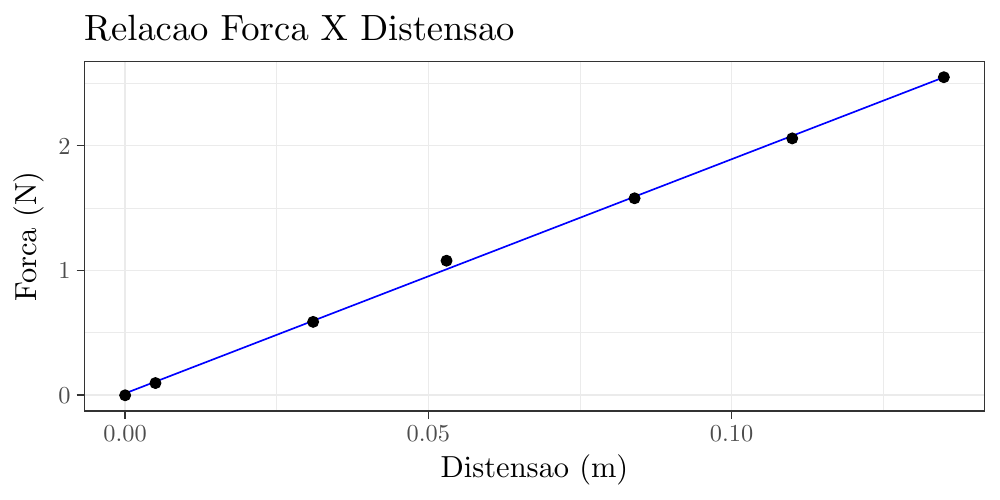 % Created by tikzDevice version 0.10.1 on 2017-01-22 17:53:13
% !TEX encoding = UTF-8 Unicode
\documentclass[10pt]{article}

\nonstopmode

\usepackage{tikz}

\usepackage[active,tightpage,psfixbb]{preview}

\PreviewEnvironment{pgfpicture}

\setlength\PreviewBorder{0pt}
\begin{document}

\begin{tikzpicture}[x=1pt,y=1pt]
\definecolor{fillColor}{RGB}{255,255,255}
\path[use as bounding box,fill=fillColor,fill opacity=0.00] (0,0) rectangle (361.35,180.67);
\begin{scope}
\path[clip] (  0.00,  0.00) rectangle (361.35,180.67);
\definecolor{drawColor}{RGB}{255,255,255}
\definecolor{fillColor}{RGB}{255,255,255}

\path[draw=drawColor,line width= 0.6pt,line join=round,line cap=round,fill=fillColor] (  0.00,  0.00) rectangle (361.35,180.68);
\end{scope}
\begin{scope}
\path[clip] ( 30.42, 32.09) rectangle (355.85,158.51);
\definecolor{fillColor}{RGB}{255,255,255}

\path[fill=fillColor] ( 30.42, 32.09) rectangle (355.85,158.51);
\definecolor{drawColor}{gray}{0.92}

\path[draw=drawColor,line width= 0.3pt,line join=round] ( 30.42, 60.39) --
	(355.85, 60.39);

\path[draw=drawColor,line width= 0.3pt,line join=round] ( 30.42,105.49) --
	(355.85,105.49);

\path[draw=drawColor,line width= 0.3pt,line join=round] ( 30.42,150.60) --
	(355.85,150.60);

\path[draw=drawColor,line width= 0.3pt,line join=round] (100.00, 32.09) --
	(100.00,158.51);

\path[draw=drawColor,line width= 0.3pt,line join=round] (209.57, 32.09) --
	(209.57,158.51);

\path[draw=drawColor,line width= 0.3pt,line join=round] (319.14, 32.09) --
	(319.14,158.51);

\path[draw=drawColor,line width= 0.6pt,line join=round] ( 30.42, 37.83) --
	(355.85, 37.83);

\path[draw=drawColor,line width= 0.6pt,line join=round] ( 30.42, 82.94) --
	(355.85, 82.94);

\path[draw=drawColor,line width= 0.6pt,line join=round] ( 30.42,128.05) --
	(355.85,128.05);

\path[draw=drawColor,line width= 0.6pt,line join=round] ( 45.22, 32.09) --
	( 45.22,158.51);

\path[draw=drawColor,line width= 0.6pt,line join=round] (154.79, 32.09) --
	(154.79,158.51);

\path[draw=drawColor,line width= 0.6pt,line join=round] (264.36, 32.09) --
	(264.36,158.51);
\definecolor{drawColor}{RGB}{0,0,255}

\path[draw=drawColor,line width= 0.6pt,line join=round] ( 45.22, 38.53) --
	( 48.20, 39.68) --
	( 51.19, 40.83) --
	( 54.18, 41.99) --
	( 57.17, 43.14) --
	( 60.16, 44.29) --
	( 63.15, 45.45) --
	( 66.13, 46.60) --
	( 69.12, 47.76) --
	( 72.11, 48.91) --
	( 75.10, 50.06) --
	( 78.09, 51.22) --
	( 81.08, 52.37) --
	( 84.06, 53.52) --
	( 87.05, 54.68) --
	( 90.04, 55.83) --
	( 93.03, 56.99) --
	( 96.02, 58.14) --
	( 99.01, 59.29) --
	(101.99, 60.45) --
	(104.98, 61.60) --
	(107.97, 62.75) --
	(110.96, 63.91) --
	(113.95, 65.06) --
	(116.94, 66.22) --
	(119.92, 67.37) --
	(122.91, 68.52) --
	(125.90, 69.68) --
	(128.89, 70.83) --
	(131.88, 71.98) --
	(134.87, 73.14) --
	(137.85, 74.29) --
	(140.84, 75.45) --
	(143.83, 76.60) --
	(146.82, 77.75) --
	(149.81, 78.91) --
	(152.80, 80.06) --
	(155.78, 81.21) --
	(158.77, 82.37) --
	(161.76, 83.52) --
	(164.75, 84.68) --
	(167.74, 85.83) --
	(170.72, 86.98) --
	(173.71, 88.14) --
	(176.70, 89.29) --
	(179.69, 90.44) --
	(182.68, 91.60) --
	(185.67, 92.75) --
	(188.65, 93.91) --
	(191.64, 95.06) --
	(194.63, 96.21) --
	(197.62, 97.37) --
	(200.61, 98.52) --
	(203.60, 99.67) --
	(206.58,100.83) --
	(209.57,101.98) --
	(212.56,103.14) --
	(215.55,104.29) --
	(218.54,105.44) --
	(221.53,106.60) --
	(224.51,107.75) --
	(227.50,108.90) --
	(230.49,110.06) --
	(233.48,111.21) --
	(236.47,112.37) --
	(239.46,113.52) --
	(242.44,114.67) --
	(245.43,115.83) --
	(248.42,116.98) --
	(251.41,118.13) --
	(254.40,119.29) --
	(257.39,120.44) --
	(260.37,121.59) --
	(263.36,122.75) --
	(266.35,123.90) --
	(269.34,125.06) --
	(272.33,126.21) --
	(275.32,127.36) --
	(278.30,128.52) --
	(281.29,129.67) --
	(284.28,130.82) --
	(287.27,131.98) --
	(290.26,133.13) --
	(293.25,134.29) --
	(296.23,135.44) --
	(299.22,136.59) --
	(302.21,137.75) --
	(305.20,138.90) --
	(308.19,140.05) --
	(311.17,141.21) --
	(314.16,142.36) --
	(317.15,143.52) --
	(320.14,144.67) --
	(323.13,145.82) --
	(326.12,146.98) --
	(329.10,148.13) --
	(332.09,149.28) --
	(335.08,150.44) --
	(338.07,151.59) --
	(341.06,152.75);
\definecolor{drawColor}{RGB}{0,0,0}
\definecolor{fillColor}{RGB}{0,0,0}

\path[draw=drawColor,line width= 0.4pt,line join=round,line cap=round,fill=fillColor] ( 45.22, 37.83) circle (  1.96);

\path[draw=drawColor,line width= 0.4pt,line join=round,line cap=round,fill=fillColor] ( 56.17, 42.25) circle (  1.96);

\path[draw=drawColor,line width= 0.4pt,line join=round,line cap=round,fill=fillColor] (113.15, 64.36) circle (  1.96);

\path[draw=drawColor,line width= 0.4pt,line join=round,line cap=round,fill=fillColor] (161.36, 86.46) circle (  1.96);

\path[draw=drawColor,line width= 0.4pt,line join=round,line cap=round,fill=fillColor] (229.30,109.01) circle (  1.96);

\path[draw=drawColor,line width= 0.4pt,line join=round,line cap=round,fill=fillColor] (286.27,130.66) circle (  1.96);

\path[draw=drawColor,line width= 0.4pt,line join=round,line cap=round,fill=fillColor] (341.06,152.77) circle (  1.96);
\definecolor{drawColor}{gray}{0.20}

\path[draw=drawColor,line width= 0.6pt,line join=round,line cap=round] ( 30.42, 32.09) rectangle (355.85,158.51);
\end{scope}
\begin{scope}
\path[clip] (  0.00,  0.00) rectangle (361.35,180.67);
\definecolor{drawColor}{gray}{0.30}

\node[text=drawColor,anchor=base east,inner sep=0pt, outer sep=0pt, scale=  0.88] at ( 25.47, 34.80) {0};

\node[text=drawColor,anchor=base east,inner sep=0pt, outer sep=0pt, scale=  0.88] at ( 25.47, 79.91) {1};

\node[text=drawColor,anchor=base east,inner sep=0pt, outer sep=0pt, scale=  0.88] at ( 25.47,125.02) {2};
\end{scope}
\begin{scope}
\path[clip] (  0.00,  0.00) rectangle (361.35,180.67);
\definecolor{drawColor}{gray}{0.20}

\path[draw=drawColor,line width= 0.6pt,line join=round] ( 27.67, 37.83) --
	( 30.42, 37.83);

\path[draw=drawColor,line width= 0.6pt,line join=round] ( 27.67, 82.94) --
	( 30.42, 82.94);

\path[draw=drawColor,line width= 0.6pt,line join=round] ( 27.67,128.05) --
	( 30.42,128.05);
\end{scope}
\begin{scope}
\path[clip] (  0.00,  0.00) rectangle (361.35,180.67);
\definecolor{drawColor}{gray}{0.20}

\path[draw=drawColor,line width= 0.6pt,line join=round] ( 45.22, 29.34) --
	( 45.22, 32.09);

\path[draw=drawColor,line width= 0.6pt,line join=round] (154.79, 29.34) --
	(154.79, 32.09);

\path[draw=drawColor,line width= 0.6pt,line join=round] (264.36, 29.34) --
	(264.36, 32.09);
\end{scope}
\begin{scope}
\path[clip] (  0.00,  0.00) rectangle (361.35,180.67);
\definecolor{drawColor}{gray}{0.30}

\node[text=drawColor,anchor=base,inner sep=0pt, outer sep=0pt, scale=  0.88] at ( 45.22, 21.08) {0.00};

\node[text=drawColor,anchor=base,inner sep=0pt, outer sep=0pt, scale=  0.88] at (154.79, 21.08) {0.05};

\node[text=drawColor,anchor=base,inner sep=0pt, outer sep=0pt, scale=  0.88] at (264.36, 21.08) {0.10};
\end{scope}
\begin{scope}
\path[clip] (  0.00,  0.00) rectangle (361.35,180.67);
\definecolor{drawColor}{RGB}{0,0,0}

\node[text=drawColor,anchor=base,inner sep=0pt, outer sep=0pt, scale=  1.10] at (193.14,  8.00) {Distensao (m)};
\end{scope}
\begin{scope}
\path[clip] (  0.00,  0.00) rectangle (361.35,180.67);
\definecolor{drawColor}{RGB}{0,0,0}

\node[text=drawColor,rotate= 90.00,anchor=base,inner sep=0pt, outer sep=0pt, scale=  1.10] at ( 13.08, 95.30) {Forca (N)};
\end{scope}
\begin{scope}
\path[clip] (  0.00,  0.00) rectangle (361.35,180.67);
\definecolor{drawColor}{RGB}{0,0,0}

\node[text=drawColor,anchor=base west,inner sep=0pt, outer sep=0pt, scale=  1.32] at ( 30.42,166.08) {Relacao Forca X Distensao};
\end{scope}
\end{tikzpicture}

\end{document}
